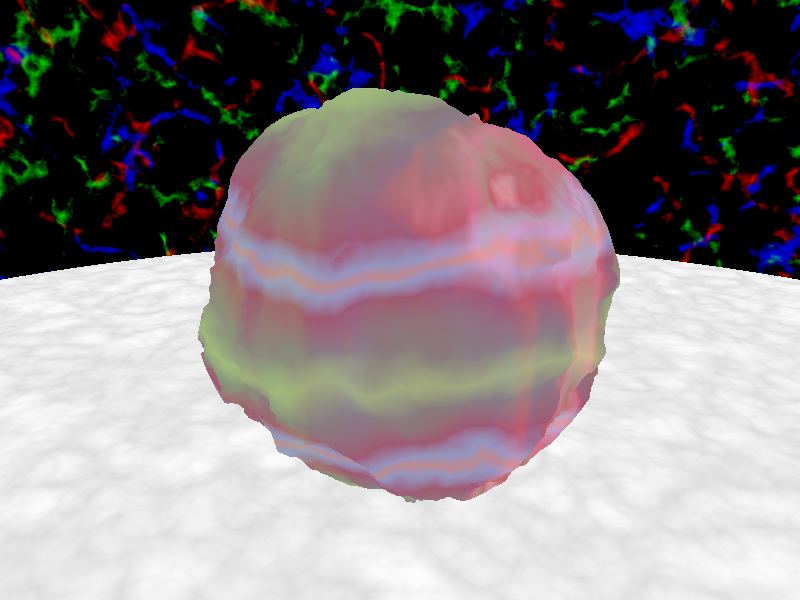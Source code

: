 #include "colors.inc"
#include "functions.inc"

camera{
        location <0,1,-3>
        look_at <0,0,0>
}

light_source{
        <30,50,0>
        rgb 1
        area_light 4*x,4*y,7,7
        circular
        orient
        jitter
}        

#declare updown=
        pigment{
                gradient y
                color_map{
                        [0.0 rgb <.6,.7,.3>]
                        [.3 rgb <.4,.3,.3>]
                        [.7 rgb <.6,.1,.2>]
                        [.9 rgb <.5,.5,.9>]
                        [1.0 rgb <.9,.4,.4>]
                }
                triangle_wave
                turbulence .3        
        }
        
#declare inout=
        pigment{
                spherical
                scale <1,15,1>
                color_map{
                        [0 rgb <.1,.3,.1>]
                        [.2 rgb <.1,.1,.1>]
                        [.4 rgb <.1,.1,.2>]
                        [.5 rgb <.4,.1,.1>]
                        [.6 rgb <.7,.2,.3>]
                        [.7 rgb <.4,.3,.2>]
                        [.8 rgb <.5,.1,.1>]
                        [.9 rgb <.8,.4,.4>]
                        [1.0 rgb <1,0,0>]
                }
                turbulence 1
        }

#declare blueband=
        pigment{
                agate
                color_map{
                        [0 rgbt <0,1,1,.7>]
                        [.1 rgbt 1]
                }
        }
        
#declare redband=
        pigment{
                agate
                color_map{
                        [0 rgbt <1,0,0,.7>]
                        [.1 rgbt 1]
                }
                translate 50
        }
        
#declare greenband=
        pigment{
                agate
                color_map{
                        [0 rgbt <0,1,0,.7>]
                        [.1 rgbt 1]
                }
                translate -50
        }

#declare noise=
        function{
                pigment{
                        agate
                        color_map{
                                [0 rgb 0]
                                [1 rgb 1]
                        }
                        translate 100
                }
        }                        
 
isosurface{
        function{
                f_sphere(x,y,z,1)+
                .25*(f_noise3d(x,y,z)-0.5)+
                .1*(noise(x,y,z).gray-0.5)
        }
        contained_by{
                sphere{<0,0,0>,1.5}
        }
        max_gradient 3
        
        texture{
                pigment{
                        average
                        pigment_map{
                                [1 updown]
                                [1 inout]
                        }
                }
                //finish{phong .4}        
        }        
        texture{
                pigment{
                        granite
                        color_map{
                                [0 rgbt <.4,.2,0,.6>]
                                [1 rgbt 1]
                        }
                }
        }
        texture{pigment{redband}}
        texture{pigment{greenband}}
        texture{pigment{blueband}}
}

cylinder{
        <0,-2,0>,<0,-3,0>,10
        texture{
                pigment{
                        granite
                        color_map{
                                [0 rgb .7]
                                [1 rgb 1]
                        }
                        scale 2
                }
                finish{
                        reflection .3
                        phong 1
                }        
        }
        texture{
                pigment{
                        bozo
                        color_map{
                                [0 rgbt 1]
                                [.6 rgbt 1]
                                [.65 rgbt <.4,.4,.4,.5>]
                                [.8 rgbt <.9,.9,.9,.5>]
                                [1 rgbt 1]
                        }
                        scale 1.5
                }
        }                                                
}

sky_sphere{
        pigment{
                granite
                color_map{
                        [0 rgb <0,0,1>]
                        [0.2 rgb <0,0,.01>]
                        [0.2 rgb 0]
                }
                scale .35
        }
        pigment{
                granite
                color_map{
                        [0 rgb <1,0,0>]
                        [0.2 rgbt <0,0,0,1>]
                }
                scale .35
                translate 3
        }
        pigment{
                granite
                color_map{
                        [0 rgb <0,1,0>]
                        [0.2 rgbt <0,0,0,1>]
                }
                scale .35
                rotate 57
        }                                
}                        